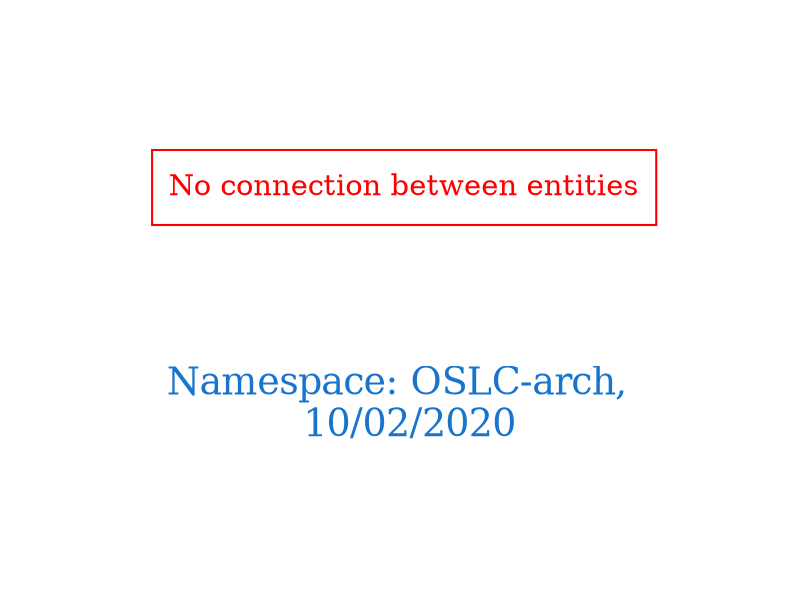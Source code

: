 digraph OGIT_ontology {
 graph [ rankdir= LR,pad=1 
fontsize = 18,
fontcolor= dodgerblue3,label = "\n\n\nNamespace: OSLC-arch, \n 10/02/2020"];
node[shape=polygon];
edge [  color="gray81"];

"No connection between entities" [fontcolor = "red",color="red", shape="polygon"]
}
